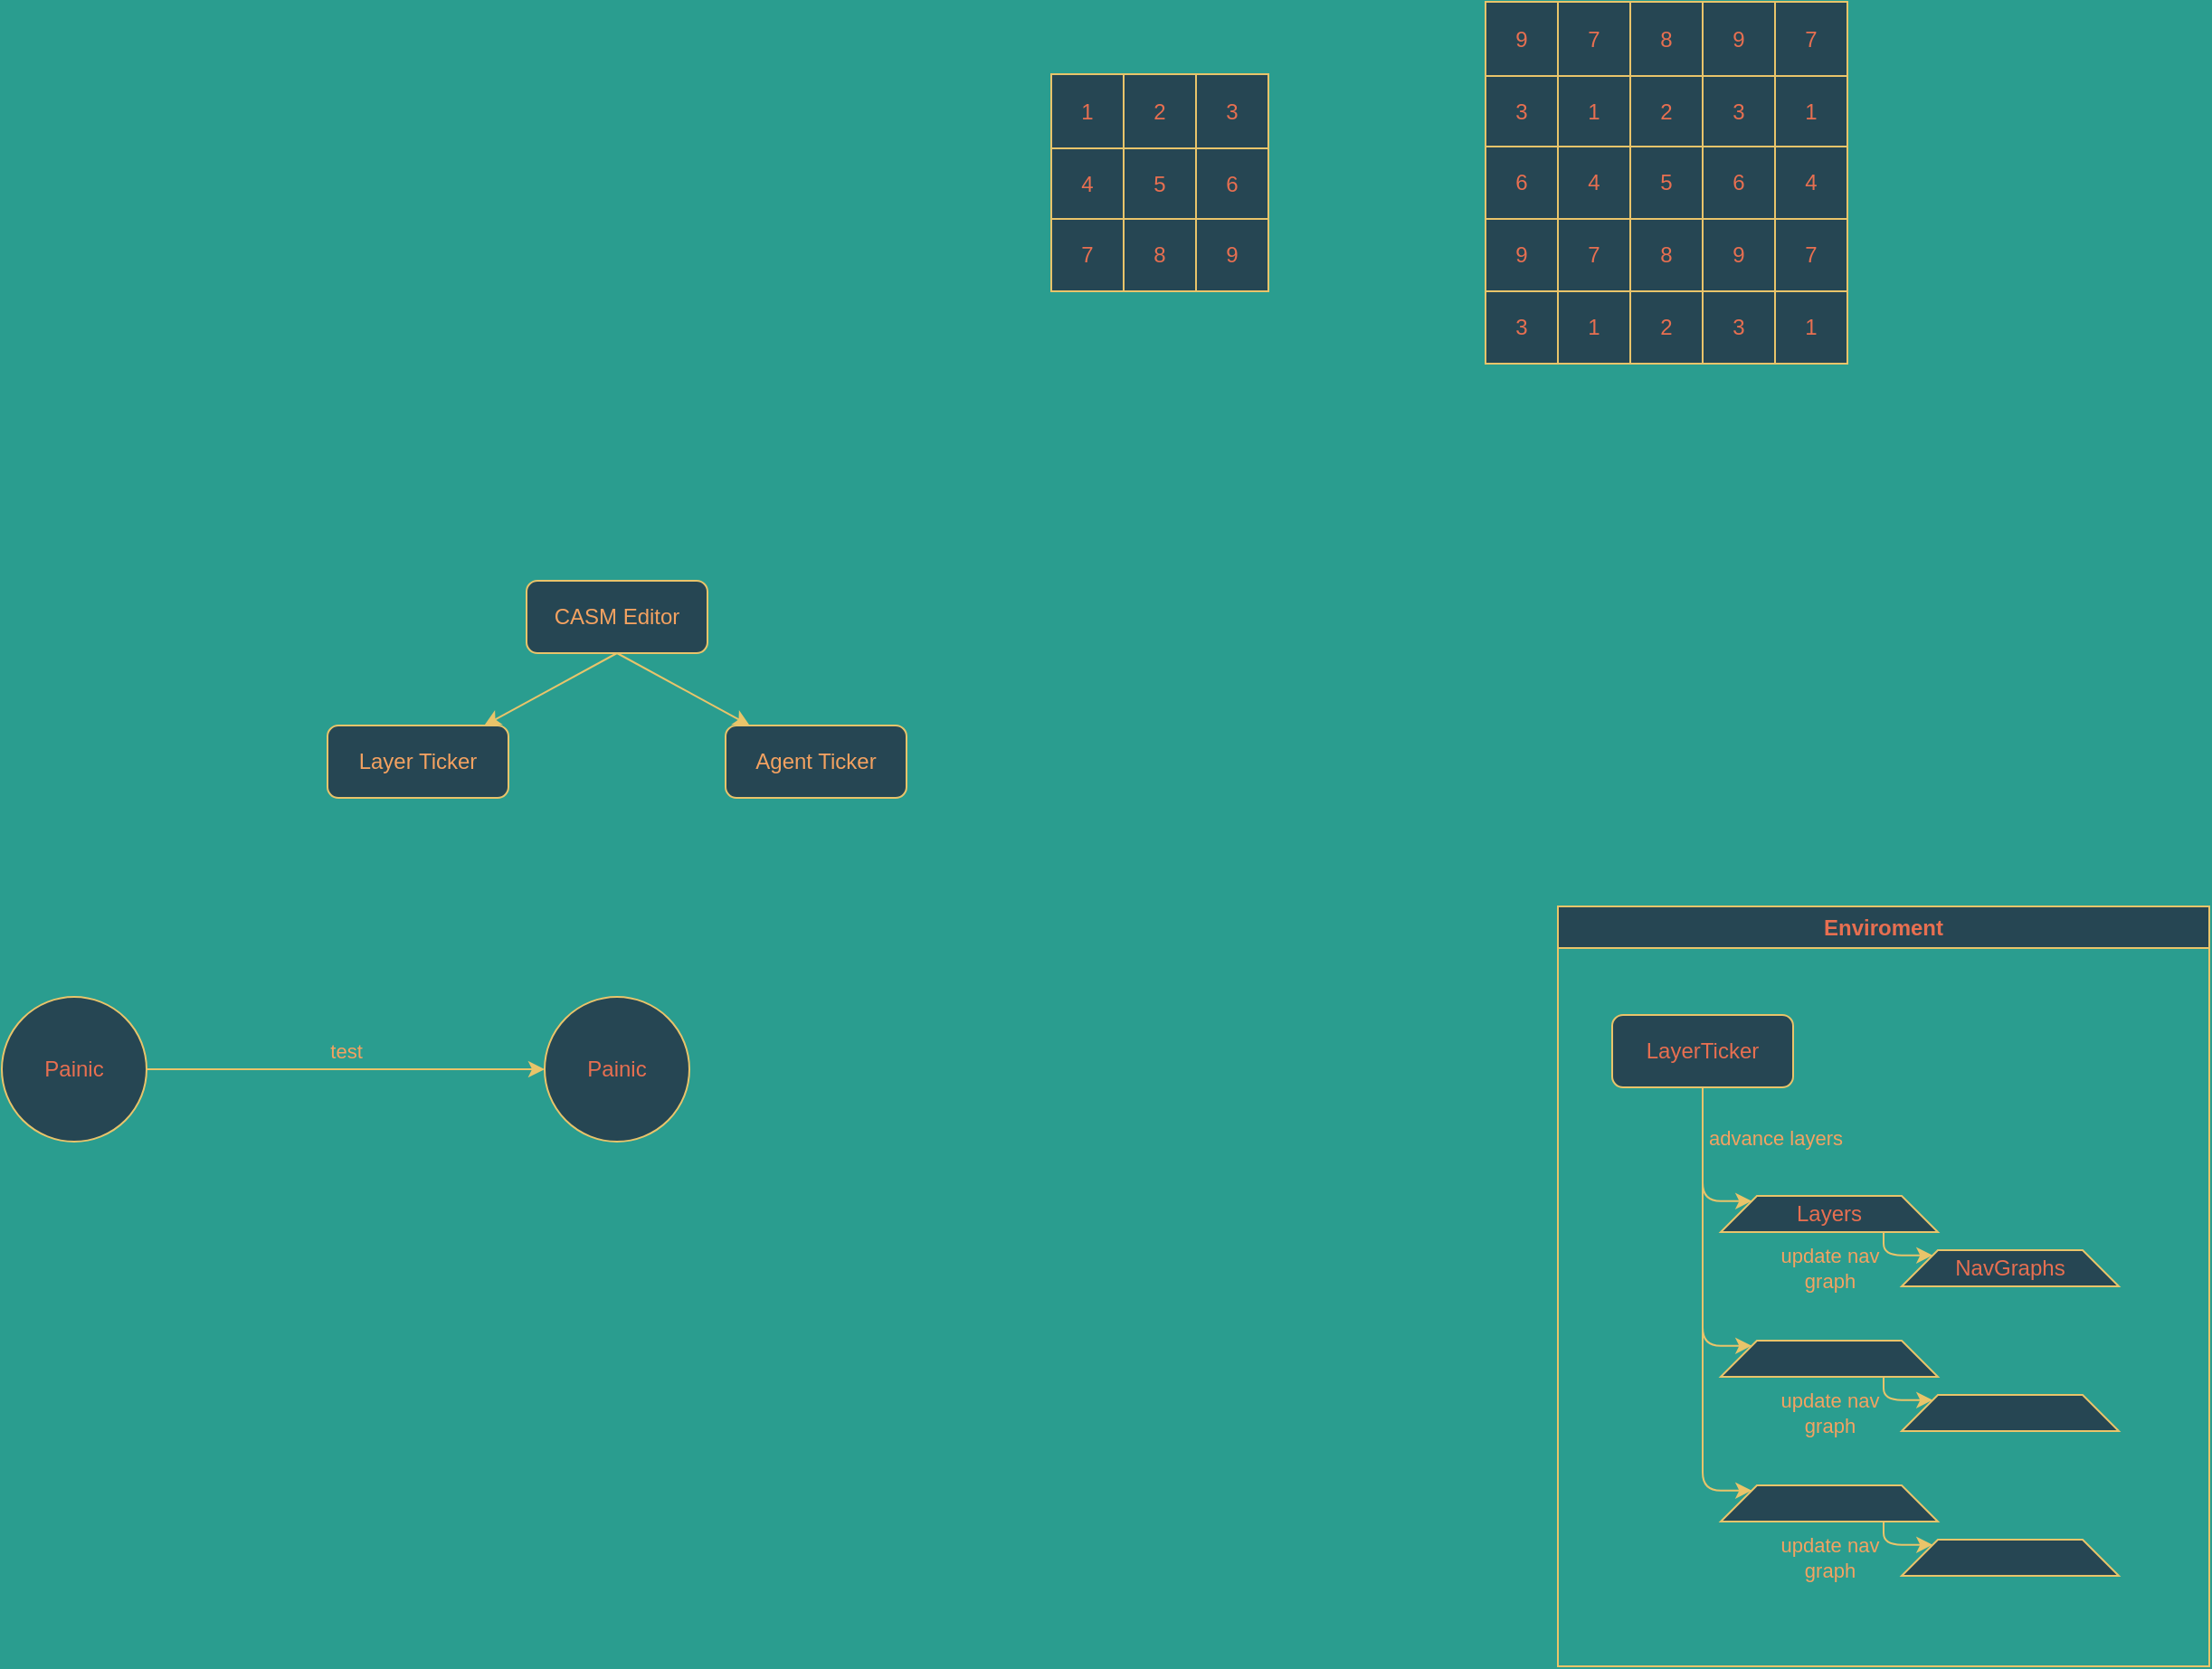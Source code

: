 <mxfile>
    <diagram id="ma74hijiuDZRGCtGPLLQ" name="Page-1">
        <mxGraphModel dx="1078" dy="1186" grid="1" gridSize="10" guides="1" tooltips="1" connect="1" arrows="0" fold="1" page="0" pageScale="1" pageWidth="827" pageHeight="1169" background="#2a9d8f" math="0" shadow="0">
            <root>
                <mxCell id="0"/>
                <mxCell id="1" parent="0"/>
                <mxCell id="3" value="test" style="edgeStyle=none;html=1;exitX=1;exitY=0.5;exitDx=0;exitDy=0;entryX=0;entryY=0.5;entryDx=0;entryDy=0;fontColor=#f4a261;strokeColor=#E9C46A;labelBackgroundColor=none;" parent="1" source="iaSEOfCUC_CEGpIJ1BrZ-1" target="2" edge="1">
                    <mxGeometry y="10" relative="1" as="geometry">
                        <mxPoint as="offset"/>
                    </mxGeometry>
                </mxCell>
                <mxCell id="iaSEOfCUC_CEGpIJ1BrZ-1" value="Painic" style="ellipse;whiteSpace=wrap;html=1;aspect=fixed;fillColor=#264653;fontColor=#e76f51;strokeColor=#e9c46a;" parent="1" vertex="1">
                    <mxGeometry x="300" y="350" width="80" height="80" as="geometry"/>
                </mxCell>
                <mxCell id="2" value="Painic" style="ellipse;whiteSpace=wrap;html=1;aspect=fixed;fillColor=#264653;fontColor=#e76f51;strokeColor=#e9c46a;" parent="1" vertex="1">
                    <mxGeometry x="600" y="350" width="80" height="80" as="geometry"/>
                </mxCell>
                <mxCell id="9" style="edgeStyle=none;html=1;exitX=0.5;exitY=1;exitDx=0;exitDy=0;labelBackgroundColor=none;strokeColor=#e9c46a;fontColor=#f4a261;" parent="1" source="5" target="7" edge="1">
                    <mxGeometry relative="1" as="geometry"/>
                </mxCell>
                <mxCell id="10" style="edgeStyle=none;html=1;exitX=0.5;exitY=1;exitDx=0;exitDy=0;labelBackgroundColor=none;strokeColor=#e9c46a;fontColor=#f4a261;" parent="1" source="5" target="6" edge="1">
                    <mxGeometry relative="1" as="geometry"/>
                </mxCell>
                <mxCell id="5" value="CASM Editor" style="rounded=1;whiteSpace=wrap;html=1;strokeColor=#e9c46a;fontColor=#f4a261;fillColor=#264653;" parent="1" vertex="1">
                    <mxGeometry x="590" y="120" width="100" height="40" as="geometry"/>
                </mxCell>
                <mxCell id="6" value="Agent Ticker&lt;span style=&quot;color: rgba(0, 0, 0, 0); font-family: monospace; font-size: 0px; text-align: start;&quot;&gt;%3CmxGraphModel%3E%3Croot%3E%3CmxCell%20id%3D%220%22%2F%3E%3CmxCell%20id%3D%221%22%20parent%3D%220%22%2F%3E%3CmxCell%20id%3D%222%22%20value%3D%22CASM%20Editor%22%20style%3D%22rounded%3D1%3BwhiteSpace%3Dwrap%3Bhtml%3D1%3BstrokeColor%3D%23e9c46a%3BfontColor%3D%23f4a261%3BfillColor%3D%23264653%3B%22%20vertex%3D%221%22%20parent%3D%221%22%3E%3CmxGeometry%20x%3D%22620%22%20y%3D%22120%22%20width%3D%22100%22%20height%3D%2240%22%20as%3D%22geometry%22%2F%3E%3C%2FmxCell%3E%3C%2Froot%3E%3C%2FmxGraphModel%3E&lt;/span&gt;" style="rounded=1;whiteSpace=wrap;html=1;strokeColor=#e9c46a;fontColor=#f4a261;fillColor=#264653;" parent="1" vertex="1">
                    <mxGeometry x="700" y="200" width="100" height="40" as="geometry"/>
                </mxCell>
                <mxCell id="7" value="Layer Ticker" style="rounded=1;whiteSpace=wrap;html=1;strokeColor=#e9c46a;fontColor=#f4a261;fillColor=#264653;" parent="1" vertex="1">
                    <mxGeometry x="480" y="200" width="100" height="40" as="geometry"/>
                </mxCell>
                <mxCell id="11" value="Enviroment" style="swimlane;whiteSpace=wrap;html=1;strokeColor=#E9C46A;fillColor=#264653;fontColor=#E76F51;labelBorderColor=none;" parent="1" vertex="1">
                    <mxGeometry x="1160" y="300" width="360" height="420" as="geometry"/>
                </mxCell>
                <mxCell id="41" style="edgeStyle=elbowEdgeStyle;html=1;exitX=0.5;exitY=1;exitDx=0;exitDy=0;entryX=0;entryY=0;entryDx=0;entryDy=0;strokeColor=#E9C46A;fontColor=#F4A261;" parent="11" source="13" target="48" edge="1">
                    <mxGeometry relative="1" as="geometry">
                        <mxPoint x="157.143" y="162.857" as="targetPoint"/>
                        <Array as="points">
                            <mxPoint x="80" y="130"/>
                        </Array>
                    </mxGeometry>
                </mxCell>
                <mxCell id="42" style="edgeStyle=elbowEdgeStyle;html=1;exitX=0.5;exitY=1;exitDx=0;exitDy=0;entryX=0;entryY=0;entryDx=0;entryDy=0;strokeColor=#E9C46A;fontColor=#F4A261;" parent="11" source="13" target="27" edge="1">
                    <mxGeometry relative="1" as="geometry">
                        <Array as="points">
                            <mxPoint x="80" y="150"/>
                        </Array>
                    </mxGeometry>
                </mxCell>
                <mxCell id="43" value="advance layers" style="edgeStyle=elbowEdgeStyle;html=1;exitX=0.5;exitY=1;exitDx=0;exitDy=0;entryX=0;entryY=0;entryDx=0;entryDy=0;strokeColor=#E9C46A;fontColor=#F4A261;labelBackgroundColor=none;" parent="11" source="13" target="26" edge="1">
                    <mxGeometry x="-0.778" y="40" relative="1" as="geometry">
                        <Array as="points">
                            <mxPoint x="80" y="160"/>
                        </Array>
                        <mxPoint as="offset"/>
                    </mxGeometry>
                </mxCell>
                <mxCell id="13" value="LayerTicker" style="rounded=1;whiteSpace=wrap;html=1;strokeColor=#e9c46a;fontColor=#E76F51;fillColor=#264653;" parent="11" vertex="1">
                    <mxGeometry x="30" y="60" width="100" height="40" as="geometry"/>
                </mxCell>
                <mxCell id="26" value="" style="shape=trapezoid;perimeter=trapezoidPerimeter;whiteSpace=wrap;html=1;fixedSize=1;strokeColor=#E9C46A;fontColor=#F4A261;fillColor=#264653;" parent="11" vertex="1">
                    <mxGeometry x="90" y="320" width="120" height="20" as="geometry"/>
                </mxCell>
                <mxCell id="27" value="" style="shape=trapezoid;perimeter=trapezoidPerimeter;whiteSpace=wrap;html=1;fixedSize=1;strokeColor=#E9C46A;fontColor=#F4A261;fillColor=#264653;" parent="11" vertex="1">
                    <mxGeometry x="90" y="240" width="120" height="20" as="geometry"/>
                </mxCell>
                <mxCell id="22" value="" style="shape=trapezoid;perimeter=trapezoidPerimeter;whiteSpace=wrap;html=1;fixedSize=1;strokeColor=#E9C46A;fontColor=#F4A261;fillColor=#264653;" parent="11" vertex="1">
                    <mxGeometry x="190" y="350" width="120" height="20" as="geometry"/>
                </mxCell>
                <mxCell id="23" value="" style="shape=trapezoid;perimeter=trapezoidPerimeter;whiteSpace=wrap;html=1;fixedSize=1;strokeColor=#E9C46A;fontColor=#F4A261;fillColor=#264653;" parent="11" vertex="1">
                    <mxGeometry x="190" y="270" width="120" height="20" as="geometry"/>
                </mxCell>
                <mxCell id="24" value="NavGraphs" style="shape=trapezoid;perimeter=trapezoidPerimeter;whiteSpace=wrap;html=1;fixedSize=1;strokeColor=#E9C46A;fontColor=#E76F51;fillColor=#264653;" parent="11" vertex="1">
                    <mxGeometry x="190" y="190" width="120" height="20" as="geometry"/>
                </mxCell>
                <mxCell id="52" value="update nav &lt;br&gt;graph" style="edgeStyle=elbowEdgeStyle;html=1;exitX=0.75;exitY=1;exitDx=0;exitDy=0;entryX=0;entryY=0;entryDx=0;entryDy=0;labelBackgroundColor=none;strokeColor=#E9C46A;fontColor=#F4A261;" parent="11" source="48" target="24" edge="1">
                    <mxGeometry x="-0.357" y="-31" relative="1" as="geometry">
                        <Array as="points">
                            <mxPoint x="180" y="190"/>
                        </Array>
                        <mxPoint x="-30" y="-24" as="offset"/>
                    </mxGeometry>
                </mxCell>
                <mxCell id="48" value="Layers" style="shape=trapezoid;perimeter=trapezoidPerimeter;whiteSpace=wrap;html=1;fixedSize=1;strokeColor=#E9C46A;fontColor=#E76F51;fillColor=#264653;" parent="11" vertex="1">
                    <mxGeometry x="90" y="160" width="120" height="20" as="geometry"/>
                </mxCell>
                <mxCell id="53" value="update nav &lt;br&gt;graph" style="edgeStyle=elbowEdgeStyle;html=1;exitX=0.75;exitY=1;exitDx=0;exitDy=0;entryX=0;entryY=0;entryDx=0;entryDy=0;labelBackgroundColor=none;strokeColor=#E9C46A;fontColor=#F4A261;" parent="11" source="27" target="23" edge="1">
                    <mxGeometry x="-0.357" y="-31" relative="1" as="geometry">
                        <mxPoint x="190" y="190" as="sourcePoint"/>
                        <mxPoint x="207.143" y="202.857" as="targetPoint"/>
                        <Array as="points">
                            <mxPoint x="180" y="270"/>
                        </Array>
                        <mxPoint x="-30" y="-24" as="offset"/>
                    </mxGeometry>
                </mxCell>
                <mxCell id="54" value="update nav &lt;br&gt;graph" style="edgeStyle=elbowEdgeStyle;html=1;exitX=0.75;exitY=1;exitDx=0;exitDy=0;entryX=0;entryY=0;entryDx=0;entryDy=0;labelBackgroundColor=none;strokeColor=#E9C46A;fontColor=#F4A261;" parent="11" source="26" target="22" edge="1">
                    <mxGeometry x="-0.357" y="-31" relative="1" as="geometry">
                        <mxPoint x="190" y="270" as="sourcePoint"/>
                        <mxPoint x="207.143" y="282.857" as="targetPoint"/>
                        <Array as="points">
                            <mxPoint x="180" y="350"/>
                        </Array>
                        <mxPoint x="-30" y="-24" as="offset"/>
                    </mxGeometry>
                </mxCell>
                <mxCell id="82" value="" style="childLayout=tableLayout;recursiveResize=0;shadow=0;fillColor=#264653;strokeColor=#E9C46A;fontColor=#E76F51;" vertex="1" parent="1">
                    <mxGeometry x="880" y="-160" width="120" height="120" as="geometry"/>
                </mxCell>
                <mxCell id="83" value="" style="shape=tableRow;horizontal=0;startSize=0;swimlaneHead=0;swimlaneBody=0;top=0;left=0;bottom=0;right=0;dropTarget=0;collapsible=0;recursiveResize=0;expand=0;fontStyle=0;fillColor=none;strokeColor=inherit;" vertex="1" parent="82">
                    <mxGeometry width="120" height="41" as="geometry"/>
                </mxCell>
                <mxCell id="84" value="1" style="connectable=0;recursiveResize=0;strokeColor=inherit;fillColor=none;align=center;whiteSpace=wrap;html=1;fontColor=#E76F51;" vertex="1" parent="83">
                    <mxGeometry width="40" height="41" as="geometry">
                        <mxRectangle width="40" height="41" as="alternateBounds"/>
                    </mxGeometry>
                </mxCell>
                <mxCell id="85" value="2" style="connectable=0;recursiveResize=0;strokeColor=inherit;fillColor=none;align=center;whiteSpace=wrap;html=1;fontColor=#E76F51;" vertex="1" parent="83">
                    <mxGeometry x="40" width="40" height="41" as="geometry">
                        <mxRectangle width="40" height="41" as="alternateBounds"/>
                    </mxGeometry>
                </mxCell>
                <mxCell id="86" value="3" style="connectable=0;recursiveResize=0;strokeColor=inherit;fillColor=none;align=center;whiteSpace=wrap;html=1;fontColor=#E76F51;" vertex="1" parent="83">
                    <mxGeometry x="80" width="40" height="41" as="geometry">
                        <mxRectangle width="40" height="41" as="alternateBounds"/>
                    </mxGeometry>
                </mxCell>
                <mxCell id="87" style="shape=tableRow;horizontal=0;startSize=0;swimlaneHead=0;swimlaneBody=0;top=0;left=0;bottom=0;right=0;dropTarget=0;collapsible=0;recursiveResize=0;expand=0;fontStyle=0;fillColor=none;strokeColor=inherit;" vertex="1" parent="82">
                    <mxGeometry y="41" width="120" height="39" as="geometry"/>
                </mxCell>
                <mxCell id="88" value="4" style="connectable=0;recursiveResize=0;strokeColor=inherit;fillColor=none;align=center;whiteSpace=wrap;html=1;fontColor=#E76F51;" vertex="1" parent="87">
                    <mxGeometry width="40" height="39" as="geometry">
                        <mxRectangle width="40" height="39" as="alternateBounds"/>
                    </mxGeometry>
                </mxCell>
                <mxCell id="89" value="5" style="connectable=0;recursiveResize=0;strokeColor=inherit;fillColor=none;align=center;whiteSpace=wrap;html=1;fontColor=#E76F51;labelBackgroundColor=none;" vertex="1" parent="87">
                    <mxGeometry x="40" width="40" height="39" as="geometry">
                        <mxRectangle width="40" height="39" as="alternateBounds"/>
                    </mxGeometry>
                </mxCell>
                <mxCell id="90" value="6" style="connectable=0;recursiveResize=0;strokeColor=inherit;fillColor=none;align=center;whiteSpace=wrap;html=1;fontColor=#E76F51;" vertex="1" parent="87">
                    <mxGeometry x="80" width="40" height="39" as="geometry">
                        <mxRectangle width="40" height="39" as="alternateBounds"/>
                    </mxGeometry>
                </mxCell>
                <mxCell id="91" style="shape=tableRow;horizontal=0;startSize=0;swimlaneHead=0;swimlaneBody=0;top=0;left=0;bottom=0;right=0;dropTarget=0;collapsible=0;recursiveResize=0;expand=0;fontStyle=0;fillColor=none;strokeColor=inherit;" vertex="1" parent="82">
                    <mxGeometry y="80" width="120" height="40" as="geometry"/>
                </mxCell>
                <mxCell id="92" value="7" style="connectable=0;recursiveResize=0;strokeColor=inherit;fillColor=none;align=center;whiteSpace=wrap;html=1;fontColor=#E76F51;" vertex="1" parent="91">
                    <mxGeometry width="40" height="40" as="geometry">
                        <mxRectangle width="40" height="40" as="alternateBounds"/>
                    </mxGeometry>
                </mxCell>
                <mxCell id="93" value="8" style="connectable=0;recursiveResize=0;strokeColor=inherit;fillColor=none;align=center;whiteSpace=wrap;html=1;fontColor=#E76F51;" vertex="1" parent="91">
                    <mxGeometry x="40" width="40" height="40" as="geometry">
                        <mxRectangle width="40" height="40" as="alternateBounds"/>
                    </mxGeometry>
                </mxCell>
                <mxCell id="94" value="9" style="connectable=0;recursiveResize=0;strokeColor=inherit;fillColor=none;align=center;whiteSpace=wrap;html=1;fontColor=#E76F51;" vertex="1" parent="91">
                    <mxGeometry x="80" width="40" height="40" as="geometry">
                        <mxRectangle width="40" height="40" as="alternateBounds"/>
                    </mxGeometry>
                </mxCell>
                <mxCell id="95" value="" style="childLayout=tableLayout;recursiveResize=0;shadow=0;fillColor=#264653;strokeColor=#E9C46A;fontColor=#E76F51;" vertex="1" parent="1">
                    <mxGeometry x="1120" y="-200" width="200" height="200" as="geometry"/>
                </mxCell>
                <mxCell id="96" value="" style="shape=tableRow;horizontal=0;startSize=0;swimlaneHead=0;swimlaneBody=0;top=0;left=0;bottom=0;right=0;dropTarget=0;collapsible=0;recursiveResize=0;expand=0;fontStyle=0;fillColor=none;strokeColor=inherit;" vertex="1" parent="95">
                    <mxGeometry width="200" height="41" as="geometry"/>
                </mxCell>
                <mxCell id="97" value="9" style="connectable=0;recursiveResize=0;strokeColor=inherit;fillColor=none;align=center;whiteSpace=wrap;html=1;fontColor=#E76F51;" vertex="1" parent="96">
                    <mxGeometry width="40" height="41" as="geometry">
                        <mxRectangle width="40" height="41" as="alternateBounds"/>
                    </mxGeometry>
                </mxCell>
                <mxCell id="98" value="7" style="connectable=0;recursiveResize=0;strokeColor=inherit;fillColor=none;align=center;whiteSpace=wrap;html=1;fontColor=#E76F51;" vertex="1" parent="96">
                    <mxGeometry x="40" width="40" height="41" as="geometry">
                        <mxRectangle width="40" height="41" as="alternateBounds"/>
                    </mxGeometry>
                </mxCell>
                <mxCell id="99" value="8" style="connectable=0;recursiveResize=0;strokeColor=inherit;fillColor=none;align=center;whiteSpace=wrap;html=1;fontColor=#E76F51;" vertex="1" parent="96">
                    <mxGeometry x="80" width="40" height="41" as="geometry">
                        <mxRectangle width="40" height="41" as="alternateBounds"/>
                    </mxGeometry>
                </mxCell>
                <mxCell id="120" value="9" style="connectable=0;recursiveResize=0;strokeColor=inherit;fillColor=none;align=center;whiteSpace=wrap;html=1;fontColor=#E76F51;" vertex="1" parent="96">
                    <mxGeometry x="120" width="40" height="41" as="geometry">
                        <mxRectangle width="40" height="41" as="alternateBounds"/>
                    </mxGeometry>
                </mxCell>
                <mxCell id="125" value="7" style="connectable=0;recursiveResize=0;strokeColor=inherit;fillColor=none;align=center;whiteSpace=wrap;html=1;fontColor=#E76F51;" vertex="1" parent="96">
                    <mxGeometry x="160" width="40" height="41" as="geometry">
                        <mxRectangle width="40" height="41" as="alternateBounds"/>
                    </mxGeometry>
                </mxCell>
                <mxCell id="100" style="shape=tableRow;horizontal=0;startSize=0;swimlaneHead=0;swimlaneBody=0;top=0;left=0;bottom=0;right=0;dropTarget=0;collapsible=0;recursiveResize=0;expand=0;fontStyle=0;fillColor=none;strokeColor=inherit;" vertex="1" parent="95">
                    <mxGeometry y="41" width="200" height="39" as="geometry"/>
                </mxCell>
                <mxCell id="101" value="3" style="connectable=0;recursiveResize=0;strokeColor=inherit;fillColor=none;align=center;whiteSpace=wrap;html=1;fontColor=#E76F51;" vertex="1" parent="100">
                    <mxGeometry width="40" height="39" as="geometry">
                        <mxRectangle width="40" height="39" as="alternateBounds"/>
                    </mxGeometry>
                </mxCell>
                <mxCell id="102" value="1" style="connectable=0;recursiveResize=0;strokeColor=inherit;fillColor=none;align=center;whiteSpace=wrap;html=1;fontColor=#E76F51;labelBackgroundColor=none;" vertex="1" parent="100">
                    <mxGeometry x="40" width="40" height="39" as="geometry">
                        <mxRectangle width="40" height="39" as="alternateBounds"/>
                    </mxGeometry>
                </mxCell>
                <mxCell id="103" value="2" style="connectable=0;recursiveResize=0;strokeColor=inherit;fillColor=none;align=center;whiteSpace=wrap;html=1;fontColor=#E76F51;" vertex="1" parent="100">
                    <mxGeometry x="80" width="40" height="39" as="geometry">
                        <mxRectangle width="40" height="39" as="alternateBounds"/>
                    </mxGeometry>
                </mxCell>
                <mxCell id="121" value="3" style="connectable=0;recursiveResize=0;strokeColor=inherit;fillColor=none;align=center;whiteSpace=wrap;html=1;fontColor=#E76F51;" vertex="1" parent="100">
                    <mxGeometry x="120" width="40" height="39" as="geometry">
                        <mxRectangle width="40" height="39" as="alternateBounds"/>
                    </mxGeometry>
                </mxCell>
                <mxCell id="126" value="1" style="connectable=0;recursiveResize=0;strokeColor=inherit;fillColor=none;align=center;whiteSpace=wrap;html=1;fontColor=#E76F51;" vertex="1" parent="100">
                    <mxGeometry x="160" width="40" height="39" as="geometry">
                        <mxRectangle width="40" height="39" as="alternateBounds"/>
                    </mxGeometry>
                </mxCell>
                <mxCell id="104" style="shape=tableRow;horizontal=0;startSize=0;swimlaneHead=0;swimlaneBody=0;top=0;left=0;bottom=0;right=0;dropTarget=0;collapsible=0;recursiveResize=0;expand=0;fontStyle=0;fillColor=none;strokeColor=inherit;" vertex="1" parent="95">
                    <mxGeometry y="80" width="200" height="40" as="geometry"/>
                </mxCell>
                <mxCell id="105" value="6" style="connectable=0;recursiveResize=0;strokeColor=inherit;fillColor=none;align=center;whiteSpace=wrap;html=1;fontColor=#E76F51;" vertex="1" parent="104">
                    <mxGeometry width="40" height="40" as="geometry">
                        <mxRectangle width="40" height="40" as="alternateBounds"/>
                    </mxGeometry>
                </mxCell>
                <mxCell id="106" value="4" style="connectable=0;recursiveResize=0;strokeColor=inherit;fillColor=none;align=center;whiteSpace=wrap;html=1;fontColor=#E76F51;" vertex="1" parent="104">
                    <mxGeometry x="40" width="40" height="40" as="geometry">
                        <mxRectangle width="40" height="40" as="alternateBounds"/>
                    </mxGeometry>
                </mxCell>
                <mxCell id="107" value="5" style="connectable=0;recursiveResize=0;strokeColor=inherit;fillColor=none;align=center;whiteSpace=wrap;html=1;fontColor=#E76F51;" vertex="1" parent="104">
                    <mxGeometry x="80" width="40" height="40" as="geometry">
                        <mxRectangle width="40" height="40" as="alternateBounds"/>
                    </mxGeometry>
                </mxCell>
                <mxCell id="122" value="6" style="connectable=0;recursiveResize=0;strokeColor=inherit;fillColor=none;align=center;whiteSpace=wrap;html=1;fontColor=#E76F51;" vertex="1" parent="104">
                    <mxGeometry x="120" width="40" height="40" as="geometry">
                        <mxRectangle width="40" height="40" as="alternateBounds"/>
                    </mxGeometry>
                </mxCell>
                <mxCell id="127" value="4" style="connectable=0;recursiveResize=0;strokeColor=inherit;fillColor=none;align=center;whiteSpace=wrap;html=1;fontColor=#E76F51;" vertex="1" parent="104">
                    <mxGeometry x="160" width="40" height="40" as="geometry">
                        <mxRectangle width="40" height="40" as="alternateBounds"/>
                    </mxGeometry>
                </mxCell>
                <mxCell id="116" style="shape=tableRow;horizontal=0;startSize=0;swimlaneHead=0;swimlaneBody=0;top=0;left=0;bottom=0;right=0;dropTarget=0;collapsible=0;recursiveResize=0;expand=0;fontStyle=0;fillColor=none;strokeColor=inherit;" vertex="1" parent="95">
                    <mxGeometry y="120" width="200" height="40" as="geometry"/>
                </mxCell>
                <mxCell id="117" value="9" style="connectable=0;recursiveResize=0;strokeColor=inherit;fillColor=none;align=center;whiteSpace=wrap;html=1;fontColor=#E76F51;" vertex="1" parent="116">
                    <mxGeometry width="40" height="40" as="geometry">
                        <mxRectangle width="40" height="40" as="alternateBounds"/>
                    </mxGeometry>
                </mxCell>
                <mxCell id="118" value="7" style="connectable=0;recursiveResize=0;strokeColor=inherit;fillColor=none;align=center;whiteSpace=wrap;html=1;fontColor=#E76F51;" vertex="1" parent="116">
                    <mxGeometry x="40" width="40" height="40" as="geometry">
                        <mxRectangle width="40" height="40" as="alternateBounds"/>
                    </mxGeometry>
                </mxCell>
                <mxCell id="119" value="8" style="connectable=0;recursiveResize=0;strokeColor=inherit;fillColor=none;align=center;whiteSpace=wrap;html=1;fontColor=#E76F51;" vertex="1" parent="116">
                    <mxGeometry x="80" width="40" height="40" as="geometry">
                        <mxRectangle width="40" height="40" as="alternateBounds"/>
                    </mxGeometry>
                </mxCell>
                <mxCell id="123" value="9" style="connectable=0;recursiveResize=0;strokeColor=inherit;fillColor=none;align=center;whiteSpace=wrap;html=1;fontColor=#E76F51;" vertex="1" parent="116">
                    <mxGeometry x="120" width="40" height="40" as="geometry">
                        <mxRectangle width="40" height="40" as="alternateBounds"/>
                    </mxGeometry>
                </mxCell>
                <mxCell id="128" value="7" style="connectable=0;recursiveResize=0;strokeColor=inherit;fillColor=none;align=center;whiteSpace=wrap;html=1;fontColor=#E76F51;" vertex="1" parent="116">
                    <mxGeometry x="160" width="40" height="40" as="geometry">
                        <mxRectangle width="40" height="40" as="alternateBounds"/>
                    </mxGeometry>
                </mxCell>
                <mxCell id="112" style="shape=tableRow;horizontal=0;startSize=0;swimlaneHead=0;swimlaneBody=0;top=0;left=0;bottom=0;right=0;dropTarget=0;collapsible=0;recursiveResize=0;expand=0;fontStyle=0;fillColor=none;strokeColor=inherit;" vertex="1" parent="95">
                    <mxGeometry y="160" width="200" height="40" as="geometry"/>
                </mxCell>
                <mxCell id="113" value="3" style="connectable=0;recursiveResize=0;strokeColor=inherit;fillColor=none;align=center;whiteSpace=wrap;html=1;fontColor=#E76F51;" vertex="1" parent="112">
                    <mxGeometry width="40" height="40" as="geometry">
                        <mxRectangle width="40" height="40" as="alternateBounds"/>
                    </mxGeometry>
                </mxCell>
                <mxCell id="114" value="1" style="connectable=0;recursiveResize=0;strokeColor=inherit;fillColor=none;align=center;whiteSpace=wrap;html=1;fontColor=#E76F51;" vertex="1" parent="112">
                    <mxGeometry x="40" width="40" height="40" as="geometry">
                        <mxRectangle width="40" height="40" as="alternateBounds"/>
                    </mxGeometry>
                </mxCell>
                <mxCell id="115" value="2" style="connectable=0;recursiveResize=0;strokeColor=inherit;fillColor=none;align=center;whiteSpace=wrap;html=1;fontColor=#E76F51;" vertex="1" parent="112">
                    <mxGeometry x="80" width="40" height="40" as="geometry">
                        <mxRectangle width="40" height="40" as="alternateBounds"/>
                    </mxGeometry>
                </mxCell>
                <mxCell id="124" value="3" style="connectable=0;recursiveResize=0;strokeColor=inherit;fillColor=none;align=center;whiteSpace=wrap;html=1;fontColor=#E76F51;" vertex="1" parent="112">
                    <mxGeometry x="120" width="40" height="40" as="geometry">
                        <mxRectangle width="40" height="40" as="alternateBounds"/>
                    </mxGeometry>
                </mxCell>
                <mxCell id="129" value="1" style="connectable=0;recursiveResize=0;strokeColor=inherit;fillColor=none;align=center;whiteSpace=wrap;html=1;fontColor=#E76F51;" vertex="1" parent="112">
                    <mxGeometry x="160" width="40" height="40" as="geometry">
                        <mxRectangle width="40" height="40" as="alternateBounds"/>
                    </mxGeometry>
                </mxCell>
            </root>
        </mxGraphModel>
    </diagram>
</mxfile>